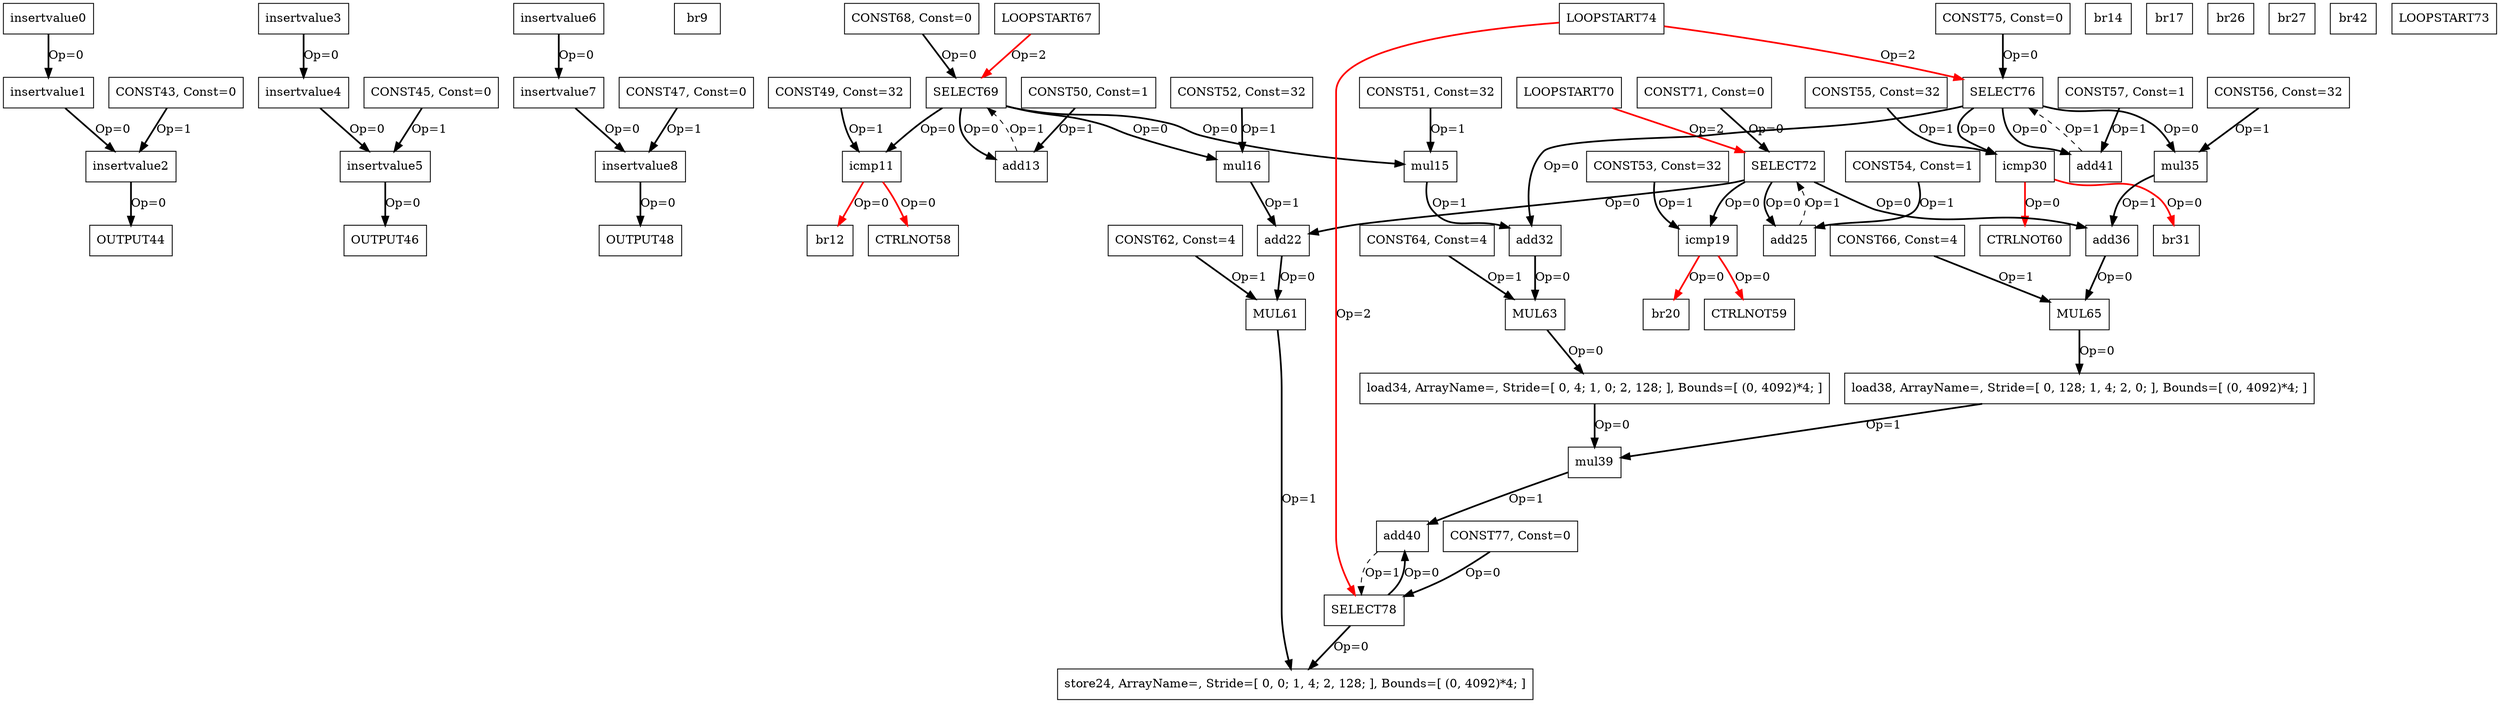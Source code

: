 Digraph G {
insertvalue0[label = "insertvalue0", shape = box, color = black];
insertvalue1[label = "insertvalue1", shape = box, color = black];
insertvalue2[label = "insertvalue2", shape = box, color = black];
insertvalue3[label = "insertvalue3", shape = box, color = black];
insertvalue4[label = "insertvalue4", shape = box, color = black];
insertvalue5[label = "insertvalue5", shape = box, color = black];
insertvalue6[label = "insertvalue6", shape = box, color = black];
insertvalue7[label = "insertvalue7", shape = box, color = black];
insertvalue8[label = "insertvalue8", shape = box, color = black];
br9[label = "br9", shape = box, color = black];
icmp11[label = "icmp11", shape = box, color = black];
br12[label = "br12", shape = box, color = black];
add13[label = "add13", shape = box, color = black];
br14[label = "br14", shape = box, color = black];
mul15[label = "mul15", shape = box, color = black];
mul16[label = "mul16", shape = box, color = black];
br17[label = "br17", shape = box, color = black];
icmp19[label = "icmp19", shape = box, color = black];
br20[label = "br20", shape = box, color = black];
add22[label = "add22", shape = box, color = black];
store24[label = "store24, ArrayName=, Stride=[ 0, 0; 1, 4; 2, 128; ], Bounds=[ (0, 4092)*4; ]", shape = box, color = black];
add25[label = "add25", shape = box, color = black];
br26[label = "br26", shape = box, color = black];
br27[label = "br27", shape = box, color = black];
icmp30[label = "icmp30", shape = box, color = black];
br31[label = "br31", shape = box, color = black];
add32[label = "add32", shape = box, color = black];
load34[label = "load34, ArrayName=, Stride=[ 0, 4; 1, 0; 2, 128; ], Bounds=[ (0, 4092)*4; ]", shape = box, color = black];
mul35[label = "mul35", shape = box, color = black];
add36[label = "add36", shape = box, color = black];
load38[label = "load38, ArrayName=, Stride=[ 0, 128; 1, 4; 2, 0; ], Bounds=[ (0, 4092)*4; ]", shape = box, color = black];
mul39[label = "mul39", shape = box, color = black];
add40[label = "add40", shape = box, color = black];
add41[label = "add41", shape = box, color = black];
br42[label = "br42", shape = box, color = black];
CONST43[label = "CONST43, Const=0", shape = box, color = black];
OUTPUT44[label = "OUTPUT44", shape = box, color = black];
CONST45[label = "CONST45, Const=0", shape = box, color = black];
OUTPUT46[label = "OUTPUT46", shape = box, color = black];
CONST47[label = "CONST47, Const=0", shape = box, color = black];
OUTPUT48[label = "OUTPUT48", shape = box, color = black];
CONST49[label = "CONST49, Const=32", shape = box, color = black];
CONST50[label = "CONST50, Const=1", shape = box, color = black];
CONST51[label = "CONST51, Const=32", shape = box, color = black];
CONST52[label = "CONST52, Const=32", shape = box, color = black];
CONST53[label = "CONST53, Const=32", shape = box, color = black];
CONST54[label = "CONST54, Const=1", shape = box, color = black];
CONST55[label = "CONST55, Const=32", shape = box, color = black];
CONST56[label = "CONST56, Const=32", shape = box, color = black];
CONST57[label = "CONST57, Const=1", shape = box, color = black];
CTRLNOT58[label = "CTRLNOT58", shape = box, color = black];
CTRLNOT59[label = "CTRLNOT59", shape = box, color = black];
CTRLNOT60[label = "CTRLNOT60", shape = box, color = black];
MUL61[label = "MUL61", shape = box, color = black];
CONST62[label = "CONST62, Const=4", shape = box, color = black];
MUL63[label = "MUL63", shape = box, color = black];
CONST64[label = "CONST64, Const=4", shape = box, color = black];
MUL65[label = "MUL65", shape = box, color = black];
CONST66[label = "CONST66, Const=4", shape = box, color = black];
LOOPSTART67[label = "LOOPSTART67", shape = box, color = black];
CONST68[label = "CONST68, Const=0", shape = box, color = black];
SELECT69[label = "SELECT69", shape = box, color = black];
LOOPSTART70[label = "LOOPSTART70", shape = box, color = black];
CONST71[label = "CONST71, Const=0", shape = box, color = black];
SELECT72[label = "SELECT72", shape = box, color = black];
LOOPSTART73[label = "LOOPSTART73", shape = box, color = black];
LOOPSTART74[label = "LOOPSTART74", shape = box, color = black];
CONST75[label = "CONST75, Const=0", shape = box, color = black];
SELECT76[label = "SELECT76", shape = box, color = black];
CONST77[label = "CONST77, Const=0", shape = box, color = black];
SELECT78[label = "SELECT78", shape = box, color = black];
insertvalue0 -> insertvalue1[color = black, style = bold, label = "Op=0"];
insertvalue1 -> insertvalue2[color = black, style = bold, label = "Op=0"];
CONST43 -> insertvalue2[color = black, style = bold, label = "Op=1"];
insertvalue2 -> OUTPUT44[color = black, style = bold, label = "Op=0"];
insertvalue3 -> insertvalue4[color = black, style = bold, label = "Op=0"];
insertvalue4 -> insertvalue5[color = black, style = bold, label = "Op=0"];
CONST45 -> insertvalue5[color = black, style = bold, label = "Op=1"];
insertvalue5 -> OUTPUT46[color = black, style = bold, label = "Op=0"];
insertvalue6 -> insertvalue7[color = black, style = bold, label = "Op=0"];
insertvalue7 -> insertvalue8[color = black, style = bold, label = "Op=0"];
CONST47 -> insertvalue8[color = black, style = bold, label = "Op=1"];
insertvalue8 -> OUTPUT48[color = black, style = bold, label = "Op=0"];
CONST49 -> icmp11[color = black, style = bold, label = "Op=1"];
icmp11 -> br12[color = red, style = bold, label = "Op=0"];
CONST50 -> add13[color = black, style = bold, label = "Op=1"];
CONST51 -> mul15[color = black, style = bold, label = "Op=1"];
mul15 -> add32[color = black, style = bold, label = "Op=1"];
CONST52 -> mul16[color = black, style = bold, label = "Op=1"];
mul16 -> add22[color = black, style = bold, label = "Op=1"];
CONST53 -> icmp19[color = black, style = bold, label = "Op=1"];
icmp19 -> br20[color = red, style = bold, label = "Op=0"];
CONST54 -> add25[color = black, style = bold, label = "Op=1"];
CONST55 -> icmp30[color = black, style = bold, label = "Op=1"];
icmp30 -> br31[color = red, style = bold, label = "Op=0"];
load34 -> mul39[color = black, style = bold, label = "Op=0"];
CONST56 -> mul35[color = black, style = bold, label = "Op=1"];
mul35 -> add36[color = black, style = bold, label = "Op=1"];
load38 -> mul39[color = black, style = bold, label = "Op=1"];
mul39 -> add40[color = black, style = bold, label = "Op=1"];
CONST57 -> add41[color = black, style = bold, label = "Op=1"];
icmp11 -> CTRLNOT58[color = red, style = bold, label = "Op=0"];
icmp19 -> CTRLNOT59[color = red, style = bold, label = "Op=0"];
icmp30 -> CTRLNOT60[color = red, style = bold, label = "Op=0"];
add22 -> MUL61[color = black, style = bold, label = "Op=0"];
CONST62 -> MUL61[color = black, style = bold, label = "Op=1"];
MUL61 -> store24[color = black, style = bold, label = "Op=1"];
add32 -> MUL63[color = black, style = bold, label = "Op=0"];
CONST64 -> MUL63[color = black, style = bold, label = "Op=1"];
MUL63 -> load34[color = black, style = bold, label = "Op=0"];
add36 -> MUL65[color = black, style = bold, label = "Op=0"];
CONST66 -> MUL65[color = black, style = bold, label = "Op=1"];
MUL65 -> load38[color = black, style = bold, label = "Op=0"];
CONST68 -> SELECT69[color = black, style = bold, label = "Op=0"];
add13 -> SELECT69[color = black, style = dashed, label = "Op=1"];
LOOPSTART67 -> SELECT69[color = red, style = bold, label = "Op=2"];
SELECT69 -> add13[color = black, style = bold, label = "Op=0"];
SELECT69 -> mul16[color = black, style = bold, label = "Op=0"];
SELECT69 -> mul15[color = black, style = bold, label = "Op=0"];
SELECT69 -> icmp11[color = black, style = bold, label = "Op=0"];
CONST71 -> SELECT72[color = black, style = bold, label = "Op=0"];
add25 -> SELECT72[color = black, style = dashed, label = "Op=1"];
LOOPSTART70 -> SELECT72[color = red, style = bold, label = "Op=2"];
SELECT72 -> add25[color = black, style = bold, label = "Op=0"];
SELECT72 -> add22[color = black, style = bold, label = "Op=0"];
SELECT72 -> add36[color = black, style = bold, label = "Op=0"];
SELECT72 -> icmp19[color = black, style = bold, label = "Op=0"];
CONST75 -> SELECT76[color = black, style = bold, label = "Op=0"];
add41 -> SELECT76[color = black, style = dashed, label = "Op=1"];
LOOPSTART74 -> SELECT76[color = red, style = bold, label = "Op=2"];
SELECT76 -> add41[color = black, style = bold, label = "Op=0"];
SELECT76 -> mul35[color = black, style = bold, label = "Op=0"];
SELECT76 -> add32[color = black, style = bold, label = "Op=0"];
SELECT76 -> icmp30[color = black, style = bold, label = "Op=0"];
CONST77 -> SELECT78[color = black, style = bold, label = "Op=0"];
add40 -> SELECT78[color = black, style = dashed, label = "Op=1"];
LOOPSTART74 -> SELECT78[color = red, style = bold, label = "Op=2"];
SELECT78 -> add40[color = black, style = bold, label = "Op=0"];
SELECT78 -> store24[color = black, style = bold, label = "Op=0"];
}
